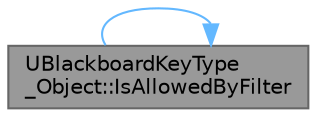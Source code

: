 digraph "UBlackboardKeyType_Object::IsAllowedByFilter"
{
 // INTERACTIVE_SVG=YES
 // LATEX_PDF_SIZE
  bgcolor="transparent";
  edge [fontname=Helvetica,fontsize=10,labelfontname=Helvetica,labelfontsize=10];
  node [fontname=Helvetica,fontsize=10,shape=box,height=0.2,width=0.4];
  rankdir="LR";
  Node1 [id="Node000001",label="UBlackboardKeyType\l_Object::IsAllowedByFilter",height=0.2,width=0.4,color="gray40", fillcolor="grey60", style="filled", fontcolor="black",tooltip="does it match settings in filter?"];
  Node1 -> Node1 [id="edge1_Node000001_Node000001",color="steelblue1",style="solid",tooltip=" "];
}
